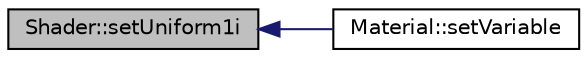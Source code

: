 digraph "Shader::setUniform1i"
{
  edge [fontname="Helvetica",fontsize="10",labelfontname="Helvetica",labelfontsize="10"];
  node [fontname="Helvetica",fontsize="10",shape=record];
  rankdir="LR";
  Node1 [label="Shader::setUniform1i",height=0.2,width=0.4,color="black", fillcolor="grey75", style="filled" fontcolor="black"];
  Node1 -> Node2 [dir="back",color="midnightblue",fontsize="10",style="solid",fontname="Helvetica"];
  Node2 [label="Material::setVariable",height=0.2,width=0.4,color="black", fillcolor="white", style="filled",URL="$class_material.html#adc6322deb2baa6fad8ace8bb40b423d8",tooltip="Sets the GLSL variable named name to value. "];
}
